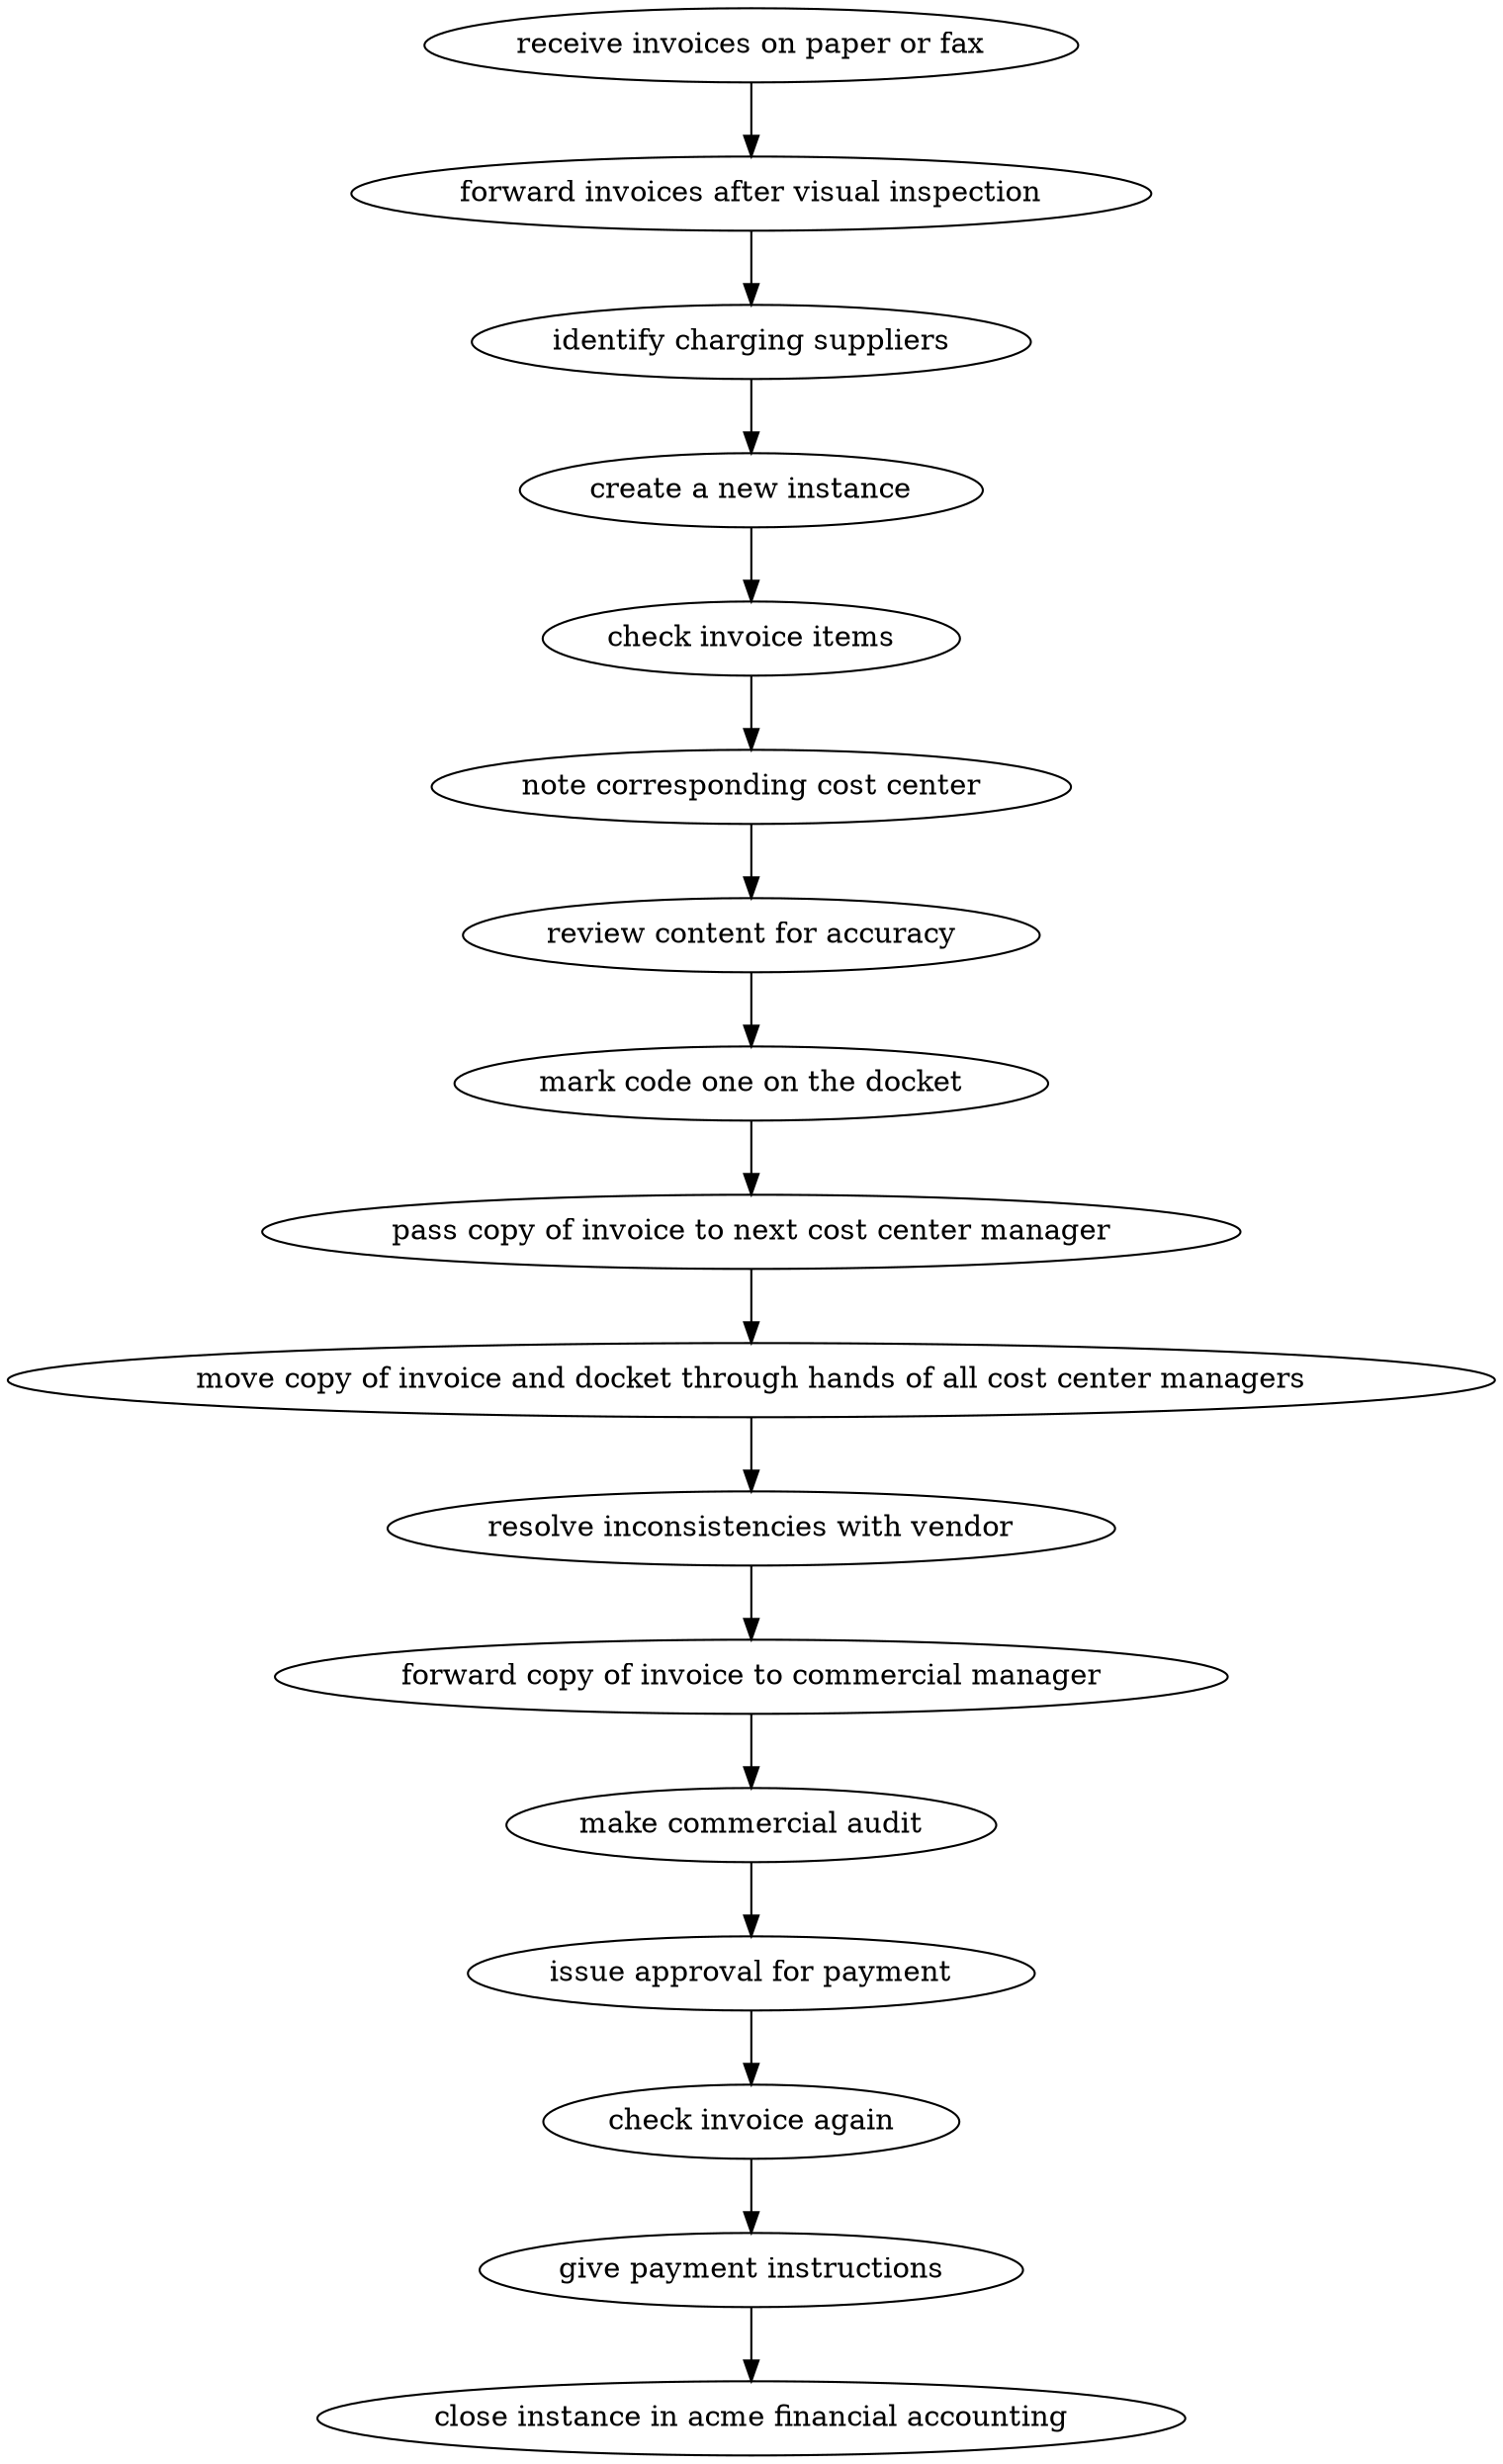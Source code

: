 strict digraph "doc-6.1" {
	graph [name="doc-6.1"];
	"receive invoices on paper or fax"	[attrs="{'type': 'Activity', 'label': 'receive invoices on paper or fax'}"];
	"forward invoices after visual inspection"	[attrs="{'type': 'Activity', 'label': 'forward invoices after visual inspection'}"];
	"receive invoices on paper or fax" -> "forward invoices after visual inspection"	[attrs="{'type': 'flow', 'label': 'flow'}"];
	"identify charging suppliers"	[attrs="{'type': 'Activity', 'label': 'identify charging suppliers'}"];
	"forward invoices after visual inspection" -> "identify charging suppliers"	[attrs="{'type': 'flow', 'label': 'flow'}"];
	"create a new instance"	[attrs="{'type': 'Activity', 'label': 'create a new instance'}"];
	"identify charging suppliers" -> "create a new instance"	[attrs="{'type': 'flow', 'label': 'flow'}"];
	"check invoice items"	[attrs="{'type': 'Activity', 'label': 'check invoice items'}"];
	"create a new instance" -> "check invoice items"	[attrs="{'type': 'flow', 'label': 'flow'}"];
	"note corresponding cost center"	[attrs="{'type': 'Activity', 'label': 'note corresponding cost center'}"];
	"check invoice items" -> "note corresponding cost center"	[attrs="{'type': 'flow', 'label': 'flow'}"];
	"review content for accuracy"	[attrs="{'type': 'Activity', 'label': 'review content for accuracy'}"];
	"note corresponding cost center" -> "review content for accuracy"	[attrs="{'type': 'flow', 'label': 'flow'}"];
	"mark code one on the docket"	[attrs="{'type': 'Activity', 'label': 'mark code one on the docket'}"];
	"review content for accuracy" -> "mark code one on the docket"	[attrs="{'type': 'flow', 'label': 'flow'}"];
	"pass copy of invoice to next cost center manager"	[attrs="{'type': 'Activity', 'label': 'pass copy of invoice to next cost center manager'}"];
	"mark code one on the docket" -> "pass copy of invoice to next cost center manager"	[attrs="{'type': 'flow', 'label': 'flow'}"];
	"move copy of invoice and docket through hands of all cost center managers"	[attrs="{'type': 'Activity', 'label': 'move copy of invoice and docket through hands of all cost center managers'}"];
	"pass copy of invoice to next cost center manager" -> "move copy of invoice and docket through hands of all cost center managers"	[attrs="{'type': 'flow', 'label': 'flow'}"];
	"resolve inconsistencies with vendor"	[attrs="{'type': 'Activity', 'label': 'resolve inconsistencies with vendor'}"];
	"move copy of invoice and docket through hands of all cost center managers" -> "resolve inconsistencies with vendor"	[attrs="{'type': 'flow', 'label': 'flow'}"];
	"forward copy of invoice to commercial manager"	[attrs="{'type': 'Activity', 'label': 'forward copy of invoice to commercial manager'}"];
	"resolve inconsistencies with vendor" -> "forward copy of invoice to commercial manager"	[attrs="{'type': 'flow', 'label': 'flow'}"];
	"make commercial audit"	[attrs="{'type': 'Activity', 'label': 'make commercial audit'}"];
	"forward copy of invoice to commercial manager" -> "make commercial audit"	[attrs="{'type': 'flow', 'label': 'flow'}"];
	"issue approval for payment"	[attrs="{'type': 'Activity', 'label': 'issue approval for payment'}"];
	"make commercial audit" -> "issue approval for payment"	[attrs="{'type': 'flow', 'label': 'flow'}"];
	"check invoice again"	[attrs="{'type': 'Activity', 'label': 'check invoice again'}"];
	"issue approval for payment" -> "check invoice again"	[attrs="{'type': 'flow', 'label': 'flow'}"];
	"give payment instructions"	[attrs="{'type': 'Activity', 'label': 'give payment instructions'}"];
	"check invoice again" -> "give payment instructions"	[attrs="{'type': 'flow', 'label': 'flow'}"];
	"close instance in acme financial accounting"	[attrs="{'type': 'Activity', 'label': 'close instance in acme financial accounting'}"];
	"give payment instructions" -> "close instance in acme financial accounting"	[attrs="{'type': 'flow', 'label': 'flow'}"];
}
